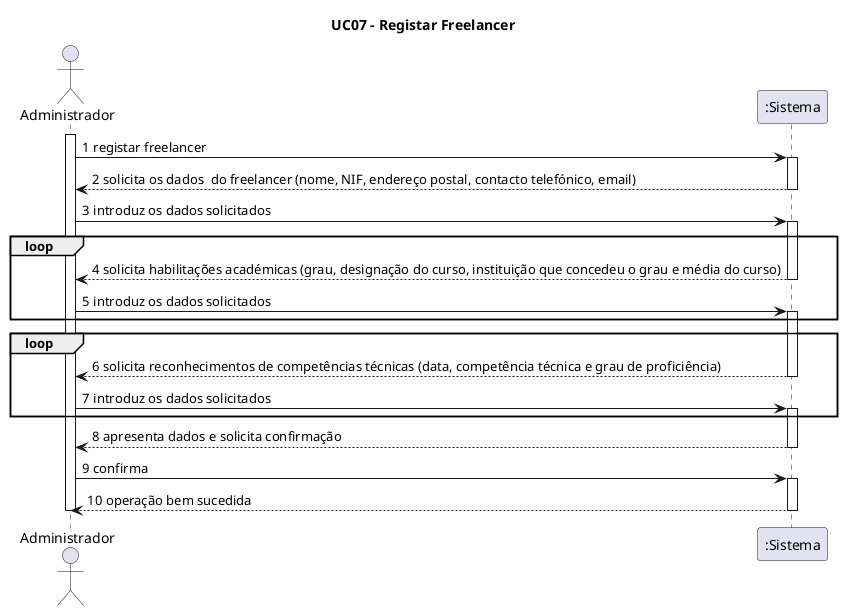 @startuml

title UC07 - Registar Freelancer

actor Administrador
participant ":Sistema" as Sistema

activate Administrador

Administrador -> Sistema : 1 registar freelancer
activate Sistema

Sistema --> Administrador: 2 solicita os dados  do freelancer (nome, NIF, endereço postal, contacto telefónico, email)
deactivate Sistema

Administrador -> Sistema: 3 introduz os dados solicitados
activate Sistema

loop

Sistema --> Administrador: 4 solicita habilitações académicas (grau, designação do curso, instituição que concedeu o grau e média do curso)
deactivate Sistema

Administrador -> Sistema: 5 introduz os dados solicitados
activate Sistema

end

loop

Sistema --> Administrador: 6 solicita reconhecimentos de competências técnicas (data, competência técnica e grau de proficiência)
deactivate Sistema

Administrador -> Sistema: 7 introduz os dados solicitados
activate Sistema

end

Sistema --> Administrador: 8 apresenta dados e solicita confirmação
deactivate Sistema

Administrador -> Sistema: 9 confirma
activate Sistema

Sistema --> Administrador: 10 operação bem sucedida
deactivate Sistema
deactivate Administrador

@enduml